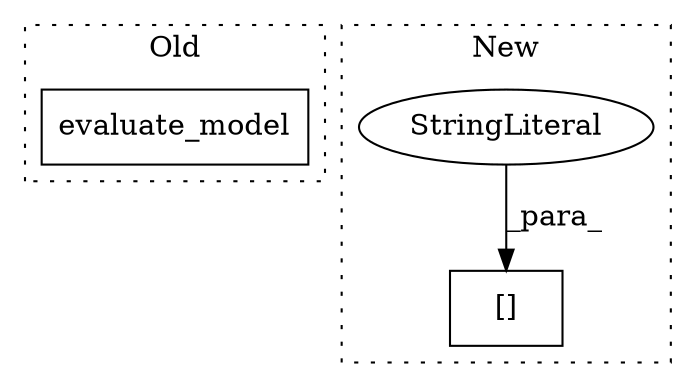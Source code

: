 digraph G {
subgraph cluster0 {
1 [label="evaluate_model" a="32" s="5600,5665" l="15,1" shape="box"];
label = "Old";
style="dotted";
}
subgraph cluster1 {
2 [label="[]" a="2" s="5550,5574" l="16,1" shape="box"];
3 [label="StringLiteral" a="45" s="5566" l="8" shape="ellipse"];
label = "New";
style="dotted";
}
3 -> 2 [label="_para_"];
}